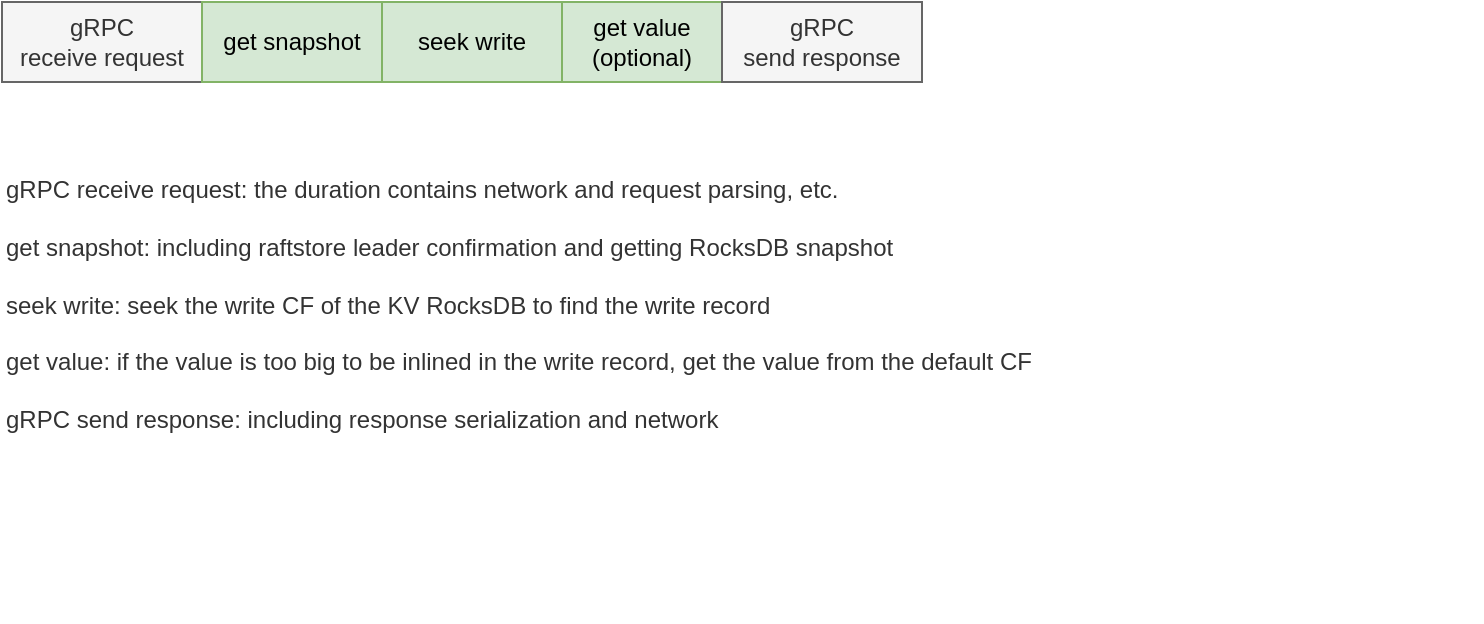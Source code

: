 <mxfile version="18.1.3" type="device" pages="3"><diagram id="KeO0y7A_8oGp1gHYRd_c" name="point get"><mxGraphModel dx="1422" dy="873" grid="1" gridSize="10" guides="1" tooltips="1" connect="1" arrows="1" fold="1" page="1" pageScale="1" pageWidth="827" pageHeight="1169" math="0" shadow="0"><root><mxCell id="0"/><mxCell id="1" parent="0"/><mxCell id="3eIa_JU6GAiS4i-utDhS-1" value="" style="rounded=0;whiteSpace=wrap;html=1;" parent="1" vertex="1"><mxGeometry x="20" y="250" width="460" height="40" as="geometry"/></mxCell><UserObject label="gRPC&lt;br&gt;receive request" id="3eIa_JU6GAiS4i-utDhS-2"><mxCell style="rounded=0;whiteSpace=wrap;html=1;fillColor=#f5f5f5;fontColor=#333333;strokeColor=#666666;" parent="1" vertex="1"><mxGeometry x="20" y="250" width="100" height="40" as="geometry"/></mxCell></UserObject><UserObject label="get snapshot" link="#get-snapshot" id="3eIa_JU6GAiS4i-utDhS-3"><mxCell style="rounded=0;whiteSpace=wrap;html=1;fillColor=#d5e8d4;strokeColor=#82b366;" parent="1" vertex="1"><mxGeometry x="120" y="250" width="90" height="40" as="geometry"/></mxCell></UserObject><mxCell id="3eIa_JU6GAiS4i-utDhS-4" value="&lt;span style=&quot;color: rgb(51, 51, 51); text-align: center;&quot;&gt;gRPC receive request: the duration contains network and request parsing, etc.&lt;br&gt;&lt;br&gt;get snapshot: including raftstore leader confirmation and getting RocksDB snapshot&lt;br&gt;&lt;br&gt;seek write: seek the write CF of the KV RocksDB to find the write record&lt;br&gt;&lt;br&gt;get value: if the value is too big to be inlined in the write record, get the value from the default CF&lt;br&gt;&lt;br&gt;gRPC send response: including response serialization and network&lt;br&gt;&lt;/span&gt;" style="text;html=1;strokeColor=none;fillColor=none;align=left;verticalAlign=top;whiteSpace=wrap;rounded=0;" parent="1" vertex="1"><mxGeometry x="20" y="330" width="740" height="230" as="geometry"/></mxCell><UserObject label="seek write" id="3eIa_JU6GAiS4i-utDhS-10"><mxCell style="rounded=0;whiteSpace=wrap;html=1;fillColor=#d5e8d4;strokeColor=#82b366;" parent="1" vertex="1"><mxGeometry x="210" y="250" width="90" height="40" as="geometry"/></mxCell></UserObject><UserObject label="get value&lt;br&gt;(optional)" id="3eIa_JU6GAiS4i-utDhS-11"><mxCell style="rounded=0;whiteSpace=wrap;html=1;fillColor=#d5e8d4;strokeColor=#82b366;" parent="1" vertex="1"><mxGeometry x="300" y="250" width="80" height="40" as="geometry"/></mxCell></UserObject><UserObject label="gRPC&lt;br&gt;send response" id="3eIa_JU6GAiS4i-utDhS-12"><mxCell style="rounded=0;whiteSpace=wrap;html=1;fillColor=#f5f5f5;fontColor=#333333;strokeColor=#666666;" parent="1" vertex="1"><mxGeometry x="380" y="250" width="100" height="40" as="geometry"/></mxCell></UserObject></root></mxGraphModel></diagram><diagram id="MXwPVq-dtZGEBMUVvnZR" name="batch get"><mxGraphModel dx="1422" dy="873" grid="1" gridSize="10" guides="1" tooltips="1" connect="1" arrows="1" fold="1" page="1" pageScale="1" pageWidth="827" pageHeight="1169" math="0" shadow="0"><root><mxCell id="0"/><mxCell id="1" parent="0"/><mxCell id="kM1d9_DHtwOvZrvksI_b-1" value="" style="rounded=0;whiteSpace=wrap;html=1;" parent="1" vertex="1"><mxGeometry x="20" y="250" width="460" height="40" as="geometry"/></mxCell><UserObject label="gRPC&lt;br&gt;receive request" id="kM1d9_DHtwOvZrvksI_b-2"><mxCell style="rounded=0;whiteSpace=wrap;html=1;fillColor=#f5f5f5;fontColor=#333333;strokeColor=#666666;" parent="1" vertex="1"><mxGeometry x="20" y="250" width="100" height="40" as="geometry"/></mxCell></UserObject><UserObject label="get snapshot" link="#get-snapshot" id="kM1d9_DHtwOvZrvksI_b-3"><mxCell style="rounded=0;whiteSpace=wrap;html=1;fillColor=#d5e8d4;strokeColor=#82b366;" parent="1" vertex="1"><mxGeometry x="120" y="250" width="90" height="40" as="geometry"/></mxCell></UserObject><mxCell id="kM1d9_DHtwOvZrvksI_b-4" value="&lt;span style=&quot;color: rgb(51, 51, 51); text-align: center;&quot;&gt;gRPC receive request: the duration contains network and request parsing, etc.&lt;br&gt;&lt;br&gt;get snapshot: including raftstore leader confirmation and getting RocksDB snapshot&lt;br&gt;&lt;br&gt;seek write: seek the write CF of the KV RocksDB to find the write record&lt;br&gt;&lt;br&gt;get value: if the value is too big to be inlined in the write record, get the value from the default CF&lt;br&gt;&lt;br&gt;gRPC send response: including response serialization and network&lt;br&gt;&lt;/span&gt;" style="text;html=1;strokeColor=none;fillColor=none;align=left;verticalAlign=top;whiteSpace=wrap;rounded=0;" parent="1" vertex="1"><mxGeometry x="20" y="340" width="740" height="230" as="geometry"/></mxCell><UserObject label="gRPC&lt;br&gt;send response" id="kM1d9_DHtwOvZrvksI_b-7"><mxCell style="rounded=0;whiteSpace=wrap;html=1;fillColor=#f5f5f5;fontColor=#333333;strokeColor=#666666;" parent="1" vertex="1"><mxGeometry x="380" y="250" width="100" height="40" as="geometry"/></mxCell></UserObject><UserObject label="seek write" id="kM1d9_DHtwOvZrvksI_b-5"><mxCell style="rounded=0;whiteSpace=wrap;html=1;fillColor=#d5e8d4;strokeColor=#82b366;" parent="1" vertex="1"><mxGeometry x="210" y="250" width="90" height="40" as="geometry"/></mxCell></UserObject><mxCell id="kM1d9_DHtwOvZrvksI_b-14" style="edgeStyle=orthogonalEdgeStyle;rounded=0;orthogonalLoop=1;jettySize=auto;html=1;exitX=1;exitY=1;exitDx=0;exitDy=0;entryX=0;entryY=1;entryDx=0;entryDy=0;" parent="1" source="kM1d9_DHtwOvZrvksI_b-6" target="kM1d9_DHtwOvZrvksI_b-5" edge="1"><mxGeometry relative="1" as="geometry"><Array as="points"><mxPoint x="380" y="320"/><mxPoint x="210" y="320"/></Array></mxGeometry></mxCell><mxCell id="kM1d9_DHtwOvZrvksI_b-15" value="repeated" style="edgeLabel;html=1;align=center;verticalAlign=middle;resizable=0;points=[];" parent="kM1d9_DHtwOvZrvksI_b-14" vertex="1" connectable="0"><mxGeometry x="0.209" y="-3" relative="1" as="geometry"><mxPoint x="23" y="-7" as="offset"/></mxGeometry></mxCell><UserObject label="get value&lt;br&gt;(optional)" id="kM1d9_DHtwOvZrvksI_b-6"><mxCell style="rounded=0;whiteSpace=wrap;html=1;fillColor=#d5e8d4;strokeColor=#82b366;" parent="1" vertex="1"><mxGeometry x="300" y="250" width="80" height="40" as="geometry"/></mxCell></UserObject></root></mxGraphModel></diagram><diagram id="3N99doZ2_8Hj9dzwLi7w" name="get snapshot"><mxGraphModel dx="1422" dy="873" grid="1" gridSize="10" guides="1" tooltips="1" connect="1" arrows="1" fold="1" page="1" pageScale="1" pageWidth="827" pageHeight="1169" math="0" shadow="0"><root><mxCell id="0"/><mxCell id="1" parent="0"/><mxCell id="OPkQeUa7hSP9IFoS4CQ7-1" value="" style="rounded=0;whiteSpace=wrap;html=1;" parent="1" vertex="1"><mxGeometry x="110" y="250" width="100" height="40" as="geometry"/></mxCell><mxCell id="OPkQeUa7hSP9IFoS4CQ7-4" value="&lt;span style=&quot;color: rgb(51, 51, 51); text-align: center;&quot;&gt;If leader lease is valid, it simply gets a snapshot from RocksDB.&lt;br&gt;&lt;br&gt;If leader lease is expired, it needs a read index before getting a snapshot from RocksDB.&lt;br&gt;&lt;br&gt;propose wait: wait for the raftstore to send read index&lt;br&gt;&lt;br&gt;read index wait: wait for other peers to respond read index. Can be equivalent to &lt;b&gt;commit log duration&lt;/b&gt;.&lt;br&gt;&lt;/span&gt;" style="text;html=1;strokeColor=none;fillColor=none;align=left;verticalAlign=top;whiteSpace=wrap;rounded=0;" parent="1" vertex="1"><mxGeometry x="20" y="370" width="740" height="230" as="geometry"/></mxCell><mxCell id="OPkQeUa7hSP9IFoS4CQ7-8" value="lease valid" style="text;html=1;strokeColor=none;fillColor=none;align=center;verticalAlign=middle;whiteSpace=wrap;rounded=0;" parent="1" vertex="1"><mxGeometry x="30" y="255" width="60" height="30" as="geometry"/></mxCell><mxCell id="OPkQeUa7hSP9IFoS4CQ7-9" value="lease expired" style="text;html=1;strokeColor=none;fillColor=none;align=center;verticalAlign=middle;whiteSpace=wrap;rounded=0;" parent="1" vertex="1"><mxGeometry x="20" y="310" width="80" height="30" as="geometry"/></mxCell><mxCell id="OPkQeUa7hSP9IFoS4CQ7-10" value="" style="rounded=0;whiteSpace=wrap;html=1;" parent="1" vertex="1"><mxGeometry x="110" y="305" width="290" height="40" as="geometry"/></mxCell><UserObject label="propose wait" id="OPkQeUa7hSP9IFoS4CQ7-11"><mxCell style="rounded=0;whiteSpace=wrap;html=1;fillColor=#d5e8d4;strokeColor=#82b366;" parent="1" vertex="1"><mxGeometry x="110" y="305" width="90" height="40" as="geometry"/></mxCell></UserObject><UserObject label="read index wait" id="OPkQeUa7hSP9IFoS4CQ7-12"><mxCell style="rounded=0;whiteSpace=wrap;html=1;fillColor=#d5e8d4;strokeColor=#82b366;" parent="1" vertex="1"><mxGeometry x="200" y="305" width="100" height="40" as="geometry"/></mxCell></UserObject><UserObject label="RocksDB&lt;br&gt;GetSnapshot" id="OPkQeUa7hSP9IFoS4CQ7-7"><mxCell style="rounded=0;whiteSpace=wrap;html=1;fillColor=#f5f5f5;fontColor=#333333;strokeColor=#666666;" parent="1" vertex="1"><mxGeometry x="300" y="305" width="100" height="40" as="geometry"/></mxCell></UserObject><UserObject label="RocksDB&lt;br&gt;GetSnapshot" id="OPkQeUa7hSP9IFoS4CQ7-16"><mxCell style="rounded=0;whiteSpace=wrap;html=1;fillColor=#f5f5f5;fontColor=#333333;strokeColor=#666666;" parent="1" vertex="1"><mxGeometry x="110" y="250" width="100" height="40" as="geometry"/></mxCell></UserObject></root></mxGraphModel></diagram></mxfile>